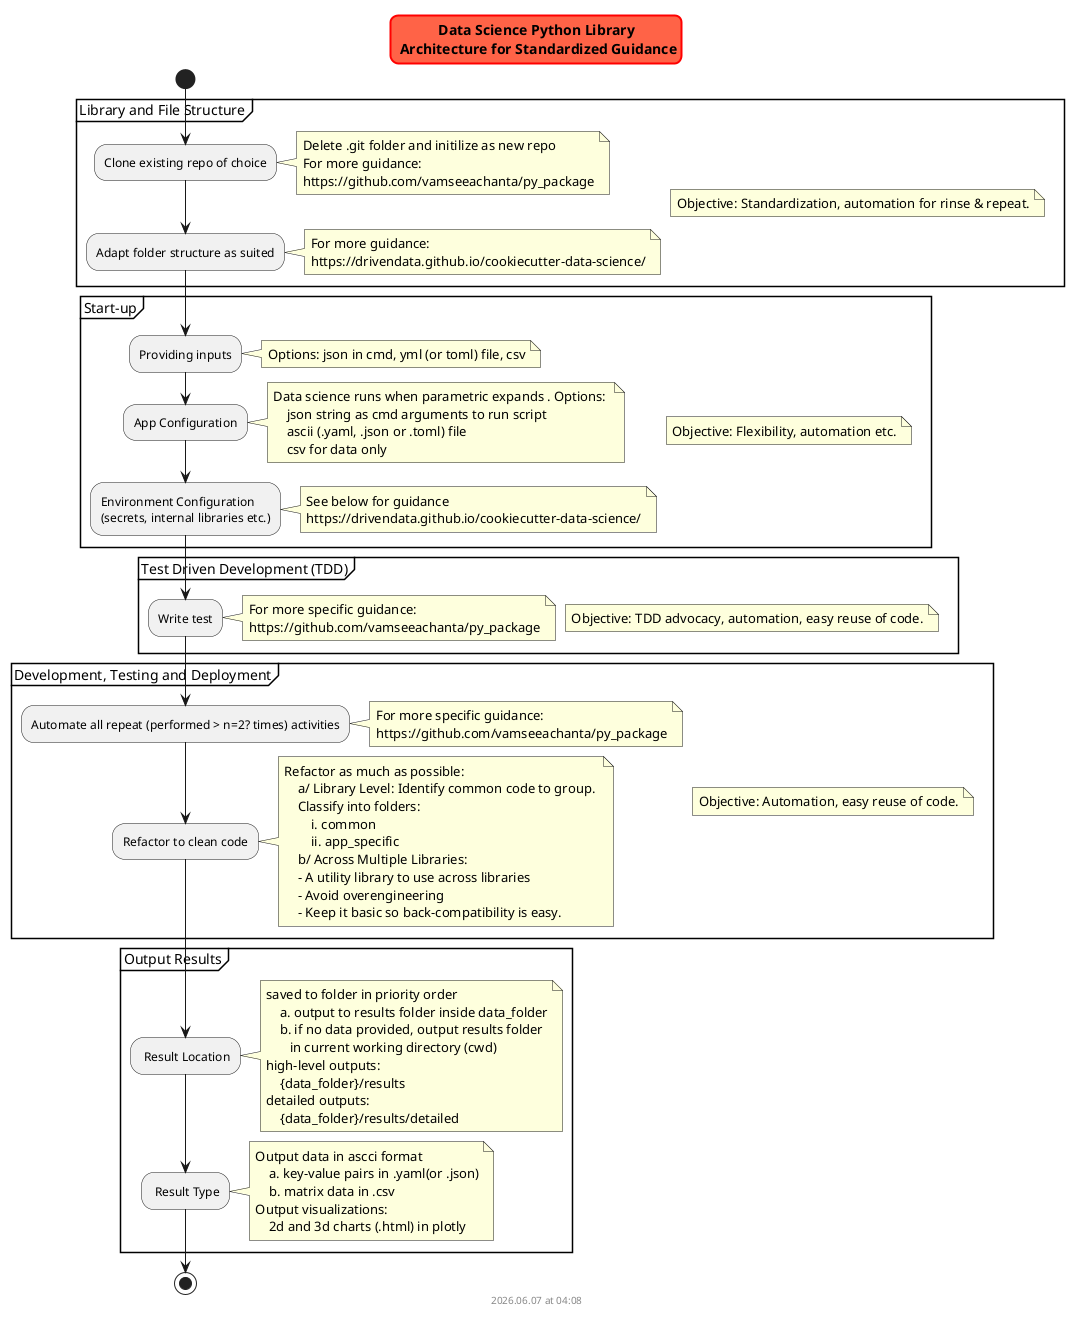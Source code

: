 @startuml data_science_architecture
skinparam titleBorderRoundCorner 15
skinparam titleBorderThickness 2
skinparam titleBorderColor red
skinparam titleBackgroundColor Tomato

title Data Science Python Library\n Architecture for Standardized Guidance

start

    partition "Library and File Structure" {

        note right
            Objective: Standardization, automation for rinse & repeat.
        end note

        :Clone existing repo of choice;
            note right
                Delete .git folder and initilize as new repo
                For more guidance:
                https://github.com/vamseeachanta/py_package
            end note
        :Adapt folder structure as suited;
            note right
                For more guidance:
                https://drivendata.github.io/cookiecutter-data-science/
            end note
    }

    partition "Start-up" {

        note right
            Objective: Flexibility, automation etc.
        end note

        :Providing inputs;
            note right
                Options: json in cmd, yml (or toml) file, csv
            end note

        :App Configuration;
            note right
                Data science runs when parametric expands . Options: 
                    json string as cmd arguments to run script
                    ascii (.yaml, .json or .toml) file 
                    csv for data only
            end note

        :Environment Configuration 
        (secrets, internal libraries etc.);
            note right
                See below for guidance
                https://drivendata.github.io/cookiecutter-data-science/
            end note

    }

    partition "Test Driven Development (TDD)" {
        note right
            Objective: TDD advocacy, automation, easy reuse of code.
        end note

    :Write test;
        note right
            For more specific guidance:
            https://github.com/vamseeachanta/py_package
        end note
    }

    partition "Development, Testing and Deployment" {
        note right
            Objective: Automation, easy reuse of code.
        end note

    :Automate all repeat (performed > n=2? times) activities;
        note right
            For more specific guidance:
            https://github.com/vamseeachanta/py_package
        end note
    

    :Refactor to clean code;
        note right
            Refactor as much as possible:
                a/ Library Level: Identify common code to group. 
                Classify into folders:
                    i. common
                    ii. app_specific
                b/ Across Multiple Libraries: 
                - A utility library to use across libraries
                - Avoid overengineering
                - Keep it basic so back-compatibility is easy.
        end note
    }

    partition "Output Results" {
    : Result Location;
        note right
            saved to folder in priority order
                a. output to results folder inside data_folder
                b. if no data provided, output results folder 
                   in current working directory (cwd)
            high-level outputs:
                {data_folder}/results
            detailed outputs:
                {data_folder}/results/detailed
        end note
    : Result Type;
        note right
            Output data in ascci format
                a. key-value pairs in .yaml(or .json)
                b. matrix data in .csv 
            Output visualizations:
                2d and 3d charts (.html) in plotly
        end note
    }

stop

footer
%date("yyyy.MM.dd' at 'HH:mm")
%filename()
end footer

@enduml